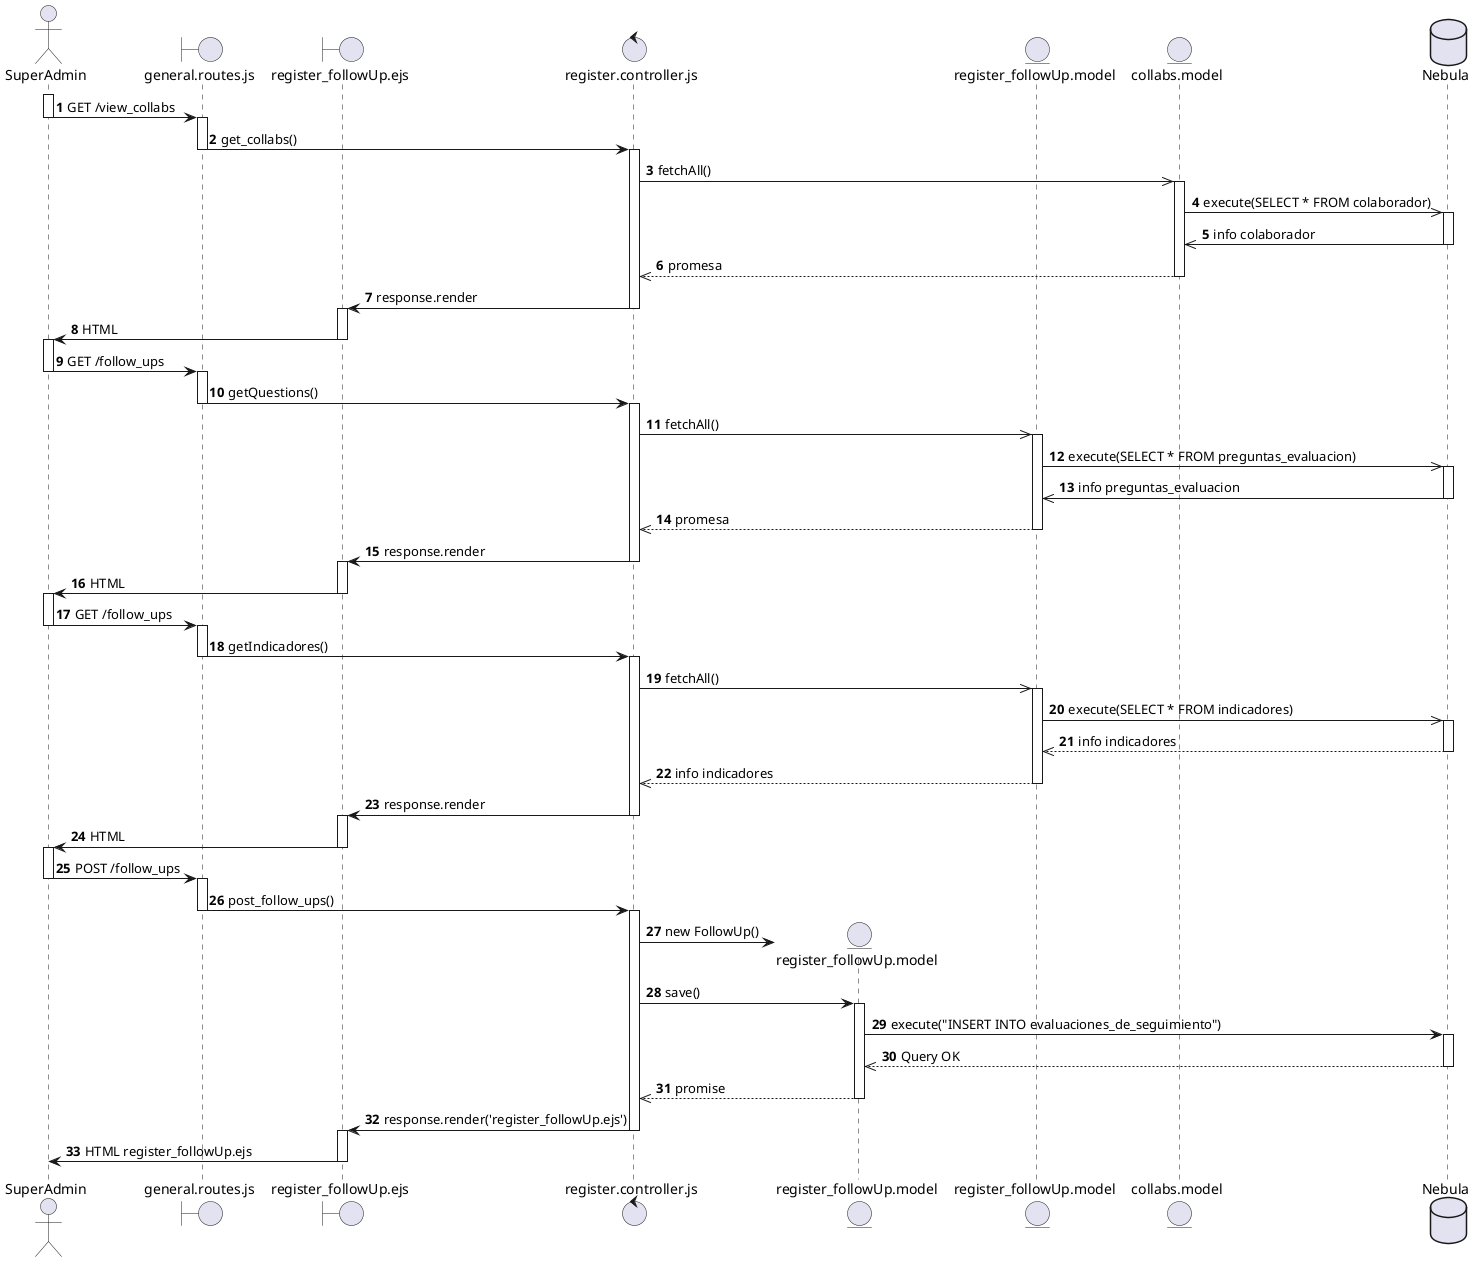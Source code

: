 @startuml REQ_26
autonumber
actor SuperAdmin as S
boundary general.routes.js as Route
boundary register_followUp.ejs as Register
control register.controller.js as SController
entity register_followUp.model as SModel
entity register_followUp.model as Model
entity collabs.model as cm
database Nebula as db

' --- GET COLLABS ---
activate S
S -> Route : GET /view_collabs
deactivate S

activate Route
Route -> SController : get_collabs()
deactivate Route

activate SController
SController ->> cm : fetchAll()

activate cm
cm ->> db : execute(SELECT * FROM colaborador)

activate db
db ->> cm : info colaborador
deactivate db

cm -->> SController : promesa
deactivate cm 

SController -> Register : response.render
deactivate SController

activate Register
Register -> S : HTML
deactivate Register


' --- GET INFO OF QUESTIONS ---
activate S
S -> Route : GET /follow_ups
deactivate S

activate Route
Route -> SController : getQuestions()
deactivate Route

activate SController
SController ->> Model : fetchAll()

activate Model 
Model ->> db : execute(SELECT * FROM preguntas_evaluacion)
activate db
db ->> Model : info preguntas_evaluacion
deactivate db

Model -->> SController : promesa
deactivate Model 
SController -> Register : response.render
deactivate SController

activate Register
Register -> S : HTML
deactivate Register

' --- GET INFO INDICADORES ---
activate S
S -> Route : GET /follow_ups
deactivate S

activate Route
Route -> SController : getIndicadores()
deactivate Route

activate SController
SController ->> Model : fetchAll()
activate Model 
Model ->> db : execute(SELECT * FROM indicadores)
activate db
db -->> Model : info indicadores
deactivate db
Model -->> SController : info indicadores
deactivate Model 

SController -> Register : response.render
deactivate SController

activate Register
Register -> S : HTML
deactivate Register

' ---- REGISTER FOLLOW UP ----
activate S
S -> Route : POST /follow_ups
deactivate S

activate Route
Route -> SController : post_follow_ups()
deactivate Route

activate SController
create SModel 
SController -> SModel: new FollowUp()
SController -> SModel : save()

activate SModel
SModel -> db : execute("INSERT INTO evaluaciones_de_seguimiento")
activate db
db -->> SModel : Query OK
deactivate db

SModel -->> SController : promise
deactivate SModel

SController -> Register : response.render('register_followUp.ejs')
deactivate SController

activate Register
Register -> S : HTML register_followUp.ejs
deactivate Register

@enduml
